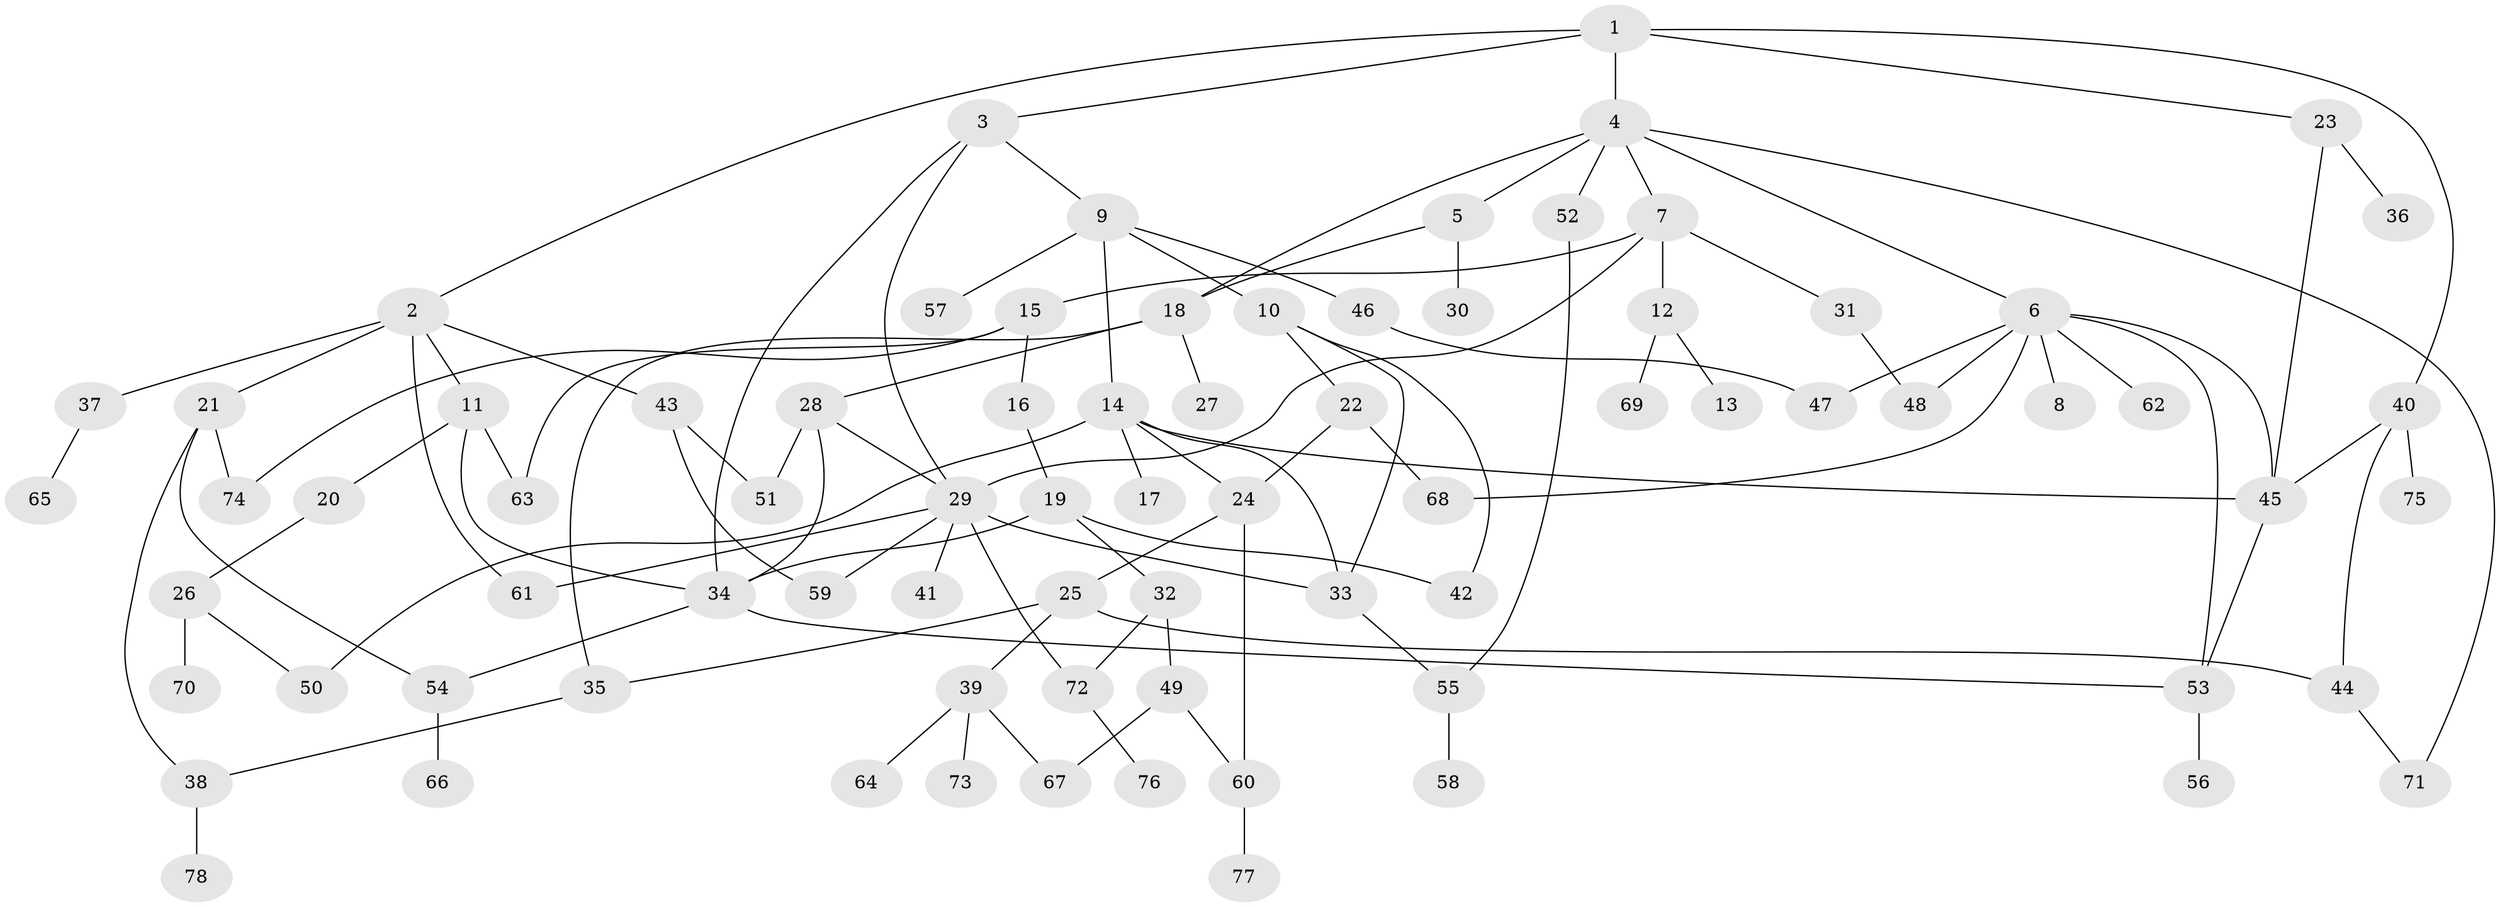 // Generated by graph-tools (version 1.1) at 2025/42/03/09/25 04:42:28]
// undirected, 78 vertices, 110 edges
graph export_dot {
graph [start="1"]
  node [color=gray90,style=filled];
  1;
  2;
  3;
  4;
  5;
  6;
  7;
  8;
  9;
  10;
  11;
  12;
  13;
  14;
  15;
  16;
  17;
  18;
  19;
  20;
  21;
  22;
  23;
  24;
  25;
  26;
  27;
  28;
  29;
  30;
  31;
  32;
  33;
  34;
  35;
  36;
  37;
  38;
  39;
  40;
  41;
  42;
  43;
  44;
  45;
  46;
  47;
  48;
  49;
  50;
  51;
  52;
  53;
  54;
  55;
  56;
  57;
  58;
  59;
  60;
  61;
  62;
  63;
  64;
  65;
  66;
  67;
  68;
  69;
  70;
  71;
  72;
  73;
  74;
  75;
  76;
  77;
  78;
  1 -- 2;
  1 -- 3;
  1 -- 4;
  1 -- 23;
  1 -- 40;
  2 -- 11;
  2 -- 21;
  2 -- 37;
  2 -- 43;
  2 -- 61;
  3 -- 9;
  3 -- 34;
  3 -- 29;
  4 -- 5;
  4 -- 6;
  4 -- 7;
  4 -- 18;
  4 -- 52;
  4 -- 71;
  5 -- 30;
  5 -- 18;
  6 -- 8;
  6 -- 45;
  6 -- 48;
  6 -- 53;
  6 -- 62;
  6 -- 68;
  6 -- 47;
  7 -- 12;
  7 -- 15;
  7 -- 29;
  7 -- 31;
  9 -- 10;
  9 -- 14;
  9 -- 46;
  9 -- 57;
  10 -- 22;
  10 -- 42;
  10 -- 33;
  11 -- 20;
  11 -- 34;
  11 -- 63;
  12 -- 13;
  12 -- 69;
  14 -- 17;
  14 -- 24;
  14 -- 50;
  14 -- 33;
  14 -- 45;
  15 -- 16;
  15 -- 63;
  15 -- 74;
  16 -- 19;
  18 -- 27;
  18 -- 28;
  18 -- 35;
  19 -- 32;
  19 -- 34;
  19 -- 42;
  20 -- 26;
  21 -- 38;
  21 -- 74;
  21 -- 54;
  22 -- 68;
  22 -- 24;
  23 -- 36;
  23 -- 45;
  24 -- 25;
  24 -- 60;
  25 -- 39;
  25 -- 44;
  25 -- 35;
  26 -- 50;
  26 -- 70;
  28 -- 51;
  28 -- 34;
  28 -- 29;
  29 -- 33;
  29 -- 41;
  29 -- 59;
  29 -- 72;
  29 -- 61;
  31 -- 48;
  32 -- 49;
  32 -- 72;
  33 -- 55;
  34 -- 54;
  34 -- 53;
  35 -- 38;
  37 -- 65;
  38 -- 78;
  39 -- 64;
  39 -- 67;
  39 -- 73;
  40 -- 44;
  40 -- 75;
  40 -- 45;
  43 -- 51;
  43 -- 59;
  44 -- 71;
  45 -- 53;
  46 -- 47;
  49 -- 60;
  49 -- 67;
  52 -- 55;
  53 -- 56;
  54 -- 66;
  55 -- 58;
  60 -- 77;
  72 -- 76;
}

